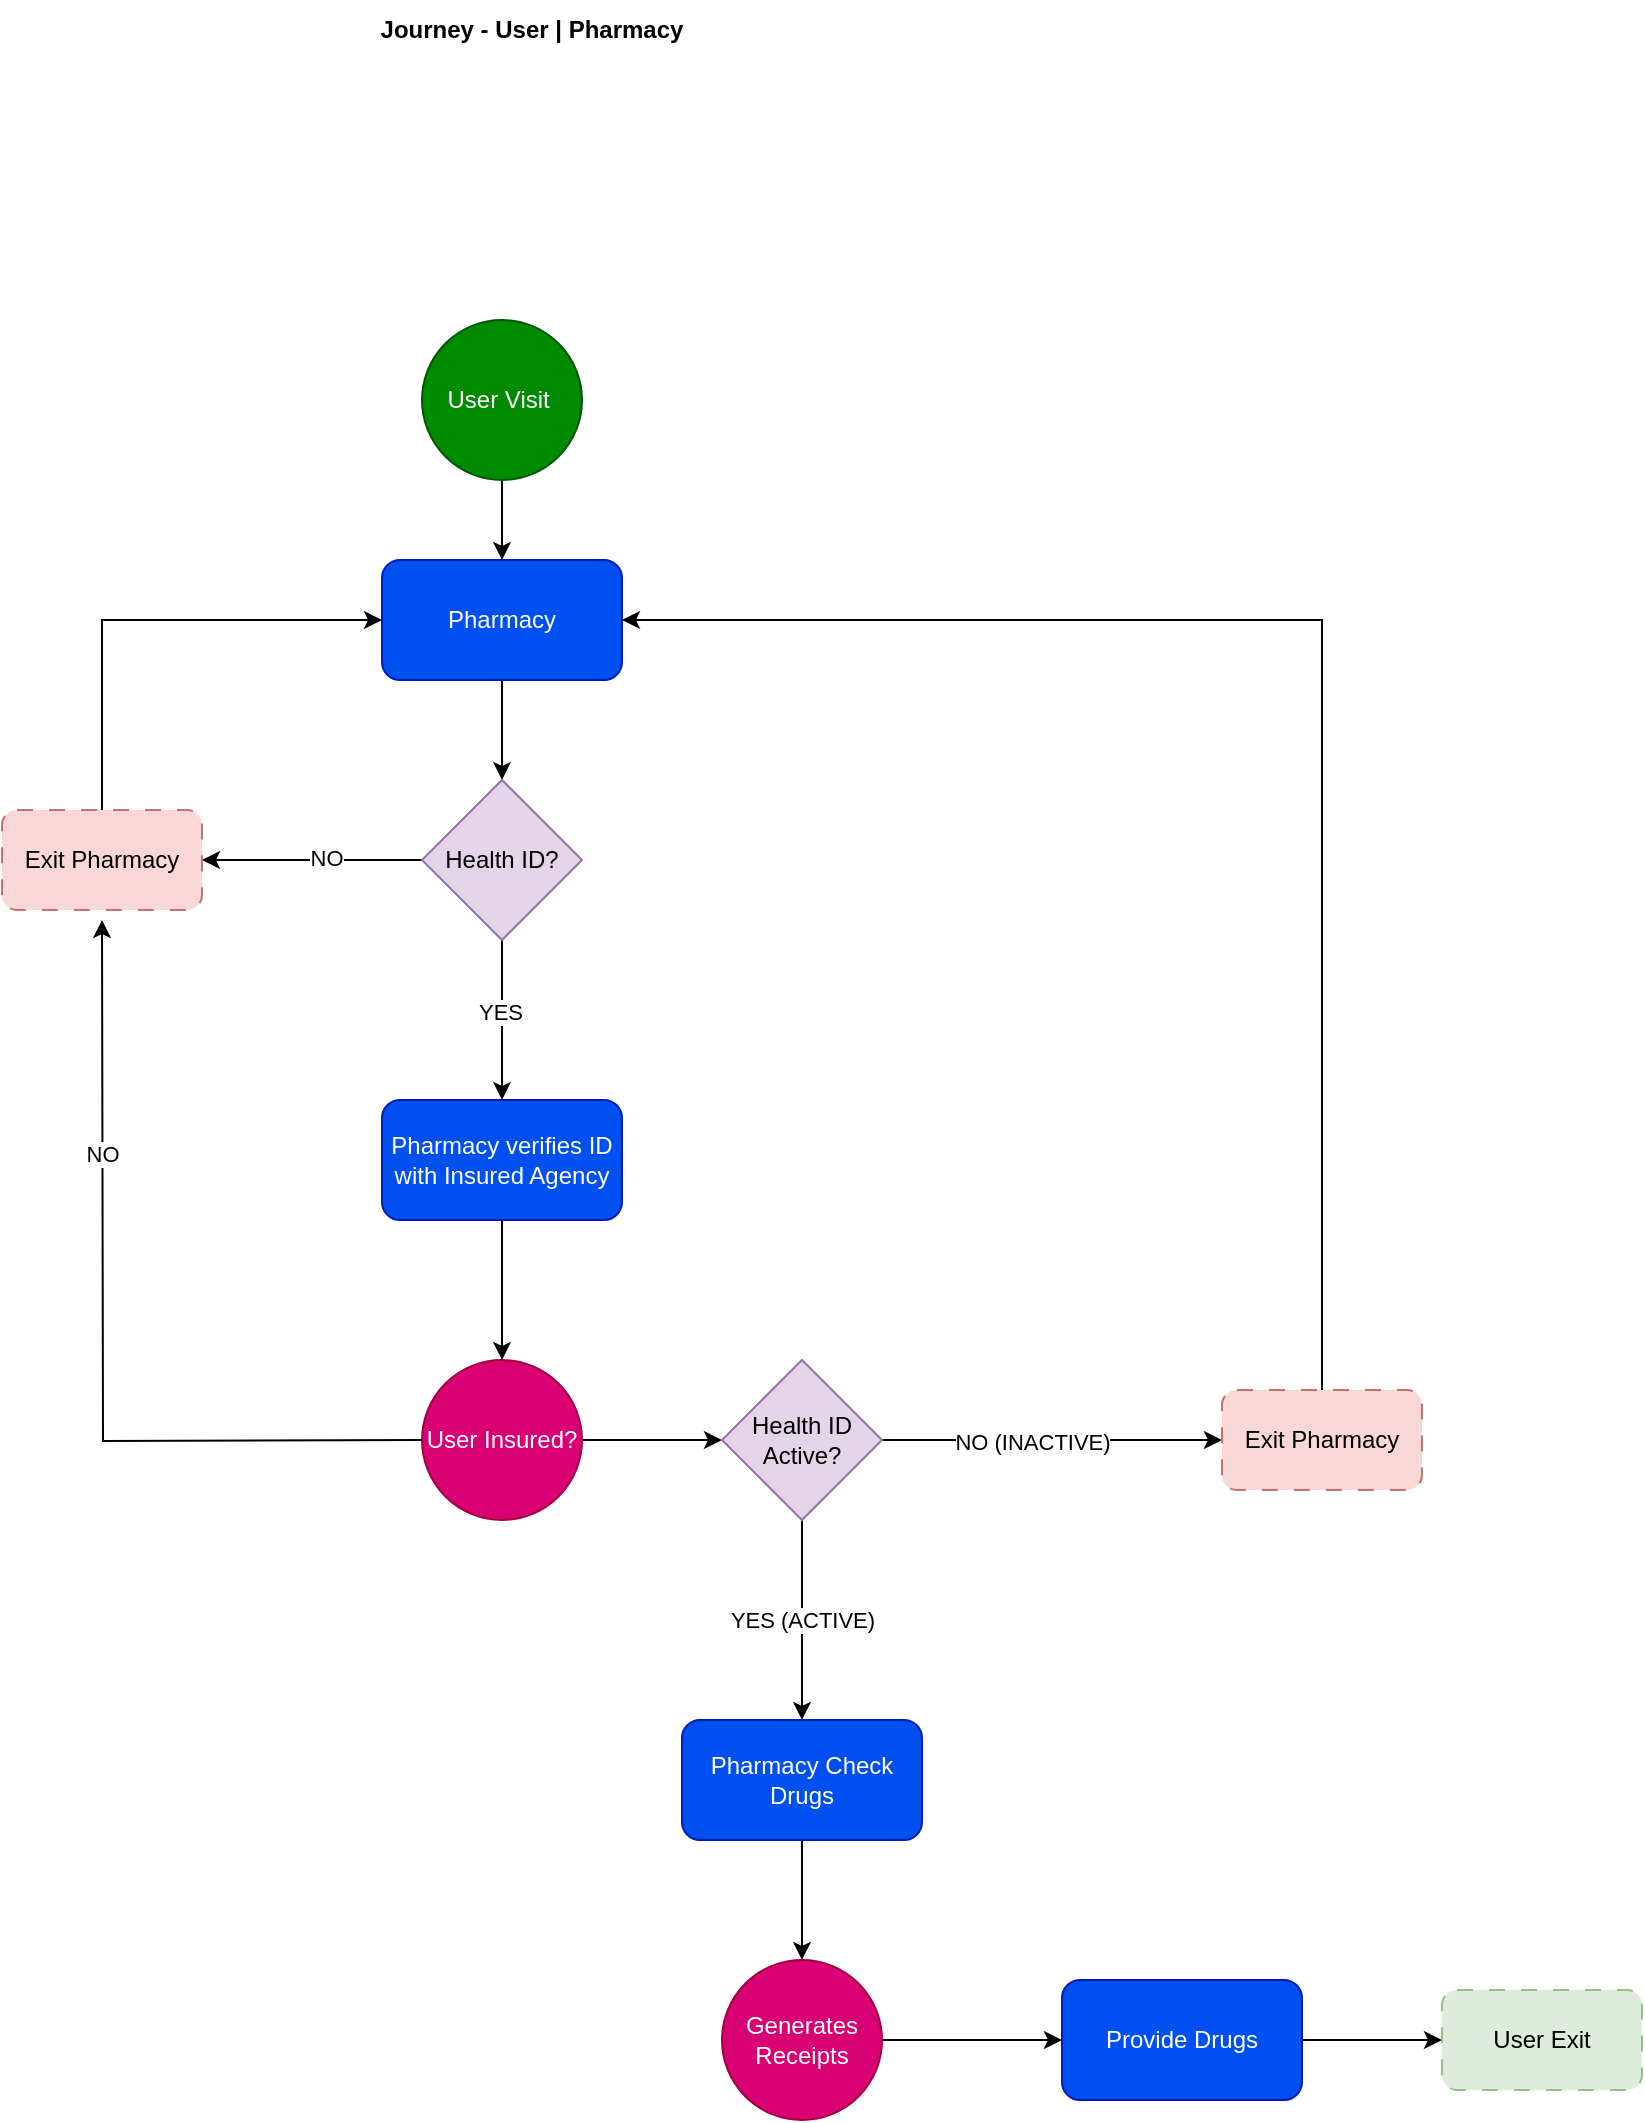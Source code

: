 <mxfile version="24.7.1" type="github">
  <diagram name="Page-1" id="c7558073-3199-34d8-9f00-42111426c3f3">
    <mxGraphModel dx="11235" dy="10726" grid="1" gridSize="10" guides="1" tooltips="1" connect="1" arrows="1" fold="1" page="0" pageScale="1" pageWidth="826" pageHeight="1169" background="none" math="0" shadow="0">
      <root>
        <mxCell id="0" />
        <mxCell id="1" parent="0" />
        <mxCell id="X9ass70m3cK7fkNfl3eS-96" value="&lt;b&gt;Journey - User | Pharmacy&lt;/b&gt;" style="text;html=1;align=center;verticalAlign=middle;whiteSpace=wrap;rounded=0;" vertex="1" parent="1">
          <mxGeometry x="-9510" y="-9760" width="190" height="30" as="geometry" />
        </mxCell>
        <mxCell id="X9ass70m3cK7fkNfl3eS-105" style="edgeStyle=orthogonalEdgeStyle;rounded=0;orthogonalLoop=1;jettySize=auto;html=1;entryX=0.5;entryY=0;entryDx=0;entryDy=0;" edge="1" parent="1" source="X9ass70m3cK7fkNfl3eS-97" target="X9ass70m3cK7fkNfl3eS-99">
          <mxGeometry relative="1" as="geometry" />
        </mxCell>
        <mxCell id="X9ass70m3cK7fkNfl3eS-97" value="User Visit&amp;nbsp;" style="ellipse;whiteSpace=wrap;html=1;aspect=fixed;fillColor=#008a00;strokeColor=#005700;fontColor=#ffffff;" vertex="1" parent="1">
          <mxGeometry x="-9470" y="-9600" width="80" height="80" as="geometry" />
        </mxCell>
        <mxCell id="X9ass70m3cK7fkNfl3eS-130" style="edgeStyle=orthogonalEdgeStyle;rounded=0;orthogonalLoop=1;jettySize=auto;html=1;entryX=0;entryY=0.5;entryDx=0;entryDy=0;" edge="1" parent="1" source="X9ass70m3cK7fkNfl3eS-98" target="X9ass70m3cK7fkNfl3eS-129">
          <mxGeometry relative="1" as="geometry" />
        </mxCell>
        <mxCell id="X9ass70m3cK7fkNfl3eS-98" value="User Insured?" style="ellipse;whiteSpace=wrap;html=1;aspect=fixed;fillColor=#d80073;strokeColor=#A50040;fontColor=#ffffff;" vertex="1" parent="1">
          <mxGeometry x="-9470" y="-9080" width="80" height="80" as="geometry" />
        </mxCell>
        <mxCell id="X9ass70m3cK7fkNfl3eS-107" style="edgeStyle=orthogonalEdgeStyle;rounded=0;orthogonalLoop=1;jettySize=auto;html=1;entryX=0.5;entryY=0;entryDx=0;entryDy=0;" edge="1" parent="1" source="X9ass70m3cK7fkNfl3eS-99" target="X9ass70m3cK7fkNfl3eS-106">
          <mxGeometry relative="1" as="geometry" />
        </mxCell>
        <mxCell id="X9ass70m3cK7fkNfl3eS-99" value="Pharmacy" style="rounded=1;whiteSpace=wrap;html=1;fillColor=#0050ef;fontColor=#ffffff;strokeColor=#001DBC;" vertex="1" parent="1">
          <mxGeometry x="-9490" y="-9480" width="120" height="60" as="geometry" />
        </mxCell>
        <mxCell id="X9ass70m3cK7fkNfl3eS-112" style="edgeStyle=orthogonalEdgeStyle;rounded=0;orthogonalLoop=1;jettySize=auto;html=1;entryX=1;entryY=0.5;entryDx=0;entryDy=0;" edge="1" parent="1" source="X9ass70m3cK7fkNfl3eS-106" target="X9ass70m3cK7fkNfl3eS-110">
          <mxGeometry relative="1" as="geometry" />
        </mxCell>
        <mxCell id="X9ass70m3cK7fkNfl3eS-113" value="NO" style="edgeLabel;html=1;align=center;verticalAlign=middle;resizable=0;points=[];" vertex="1" connectable="0" parent="X9ass70m3cK7fkNfl3eS-112">
          <mxGeometry x="-0.127" y="-1" relative="1" as="geometry">
            <mxPoint as="offset" />
          </mxGeometry>
        </mxCell>
        <mxCell id="X9ass70m3cK7fkNfl3eS-122" style="edgeStyle=orthogonalEdgeStyle;rounded=0;orthogonalLoop=1;jettySize=auto;html=1;exitX=0.5;exitY=1;exitDx=0;exitDy=0;entryX=0.5;entryY=0;entryDx=0;entryDy=0;" edge="1" parent="1" source="X9ass70m3cK7fkNfl3eS-106" target="X9ass70m3cK7fkNfl3eS-117">
          <mxGeometry relative="1" as="geometry" />
        </mxCell>
        <mxCell id="X9ass70m3cK7fkNfl3eS-123" value="YES" style="edgeLabel;html=1;align=center;verticalAlign=middle;resizable=0;points=[];" vertex="1" connectable="0" parent="X9ass70m3cK7fkNfl3eS-122">
          <mxGeometry x="-0.11" y="-1" relative="1" as="geometry">
            <mxPoint as="offset" />
          </mxGeometry>
        </mxCell>
        <mxCell id="X9ass70m3cK7fkNfl3eS-106" value="Health ID?" style="rhombus;whiteSpace=wrap;html=1;fillColor=#e1d5e7;strokeColor=#9673a6;" vertex="1" parent="1">
          <mxGeometry x="-9470" y="-9370" width="80" height="80" as="geometry" />
        </mxCell>
        <mxCell id="X9ass70m3cK7fkNfl3eS-114" style="edgeStyle=orthogonalEdgeStyle;rounded=0;orthogonalLoop=1;jettySize=auto;html=1;exitX=0.5;exitY=0;exitDx=0;exitDy=0;entryX=0;entryY=0.5;entryDx=0;entryDy=0;" edge="1" parent="1" source="X9ass70m3cK7fkNfl3eS-110" target="X9ass70m3cK7fkNfl3eS-99">
          <mxGeometry relative="1" as="geometry" />
        </mxCell>
        <mxCell id="X9ass70m3cK7fkNfl3eS-110" value="Exit Pharmacy" style="rounded=1;whiteSpace=wrap;html=1;fillColor=#f8cecc;strokeColor=#b85450;dashed=1;dashPattern=8 8;fillStyle=solid;opacity=80;" vertex="1" parent="1">
          <mxGeometry x="-9680" y="-9355" width="100" height="50" as="geometry" />
        </mxCell>
        <mxCell id="X9ass70m3cK7fkNfl3eS-128" style="edgeStyle=orthogonalEdgeStyle;rounded=0;orthogonalLoop=1;jettySize=auto;html=1;entryX=0.5;entryY=0;entryDx=0;entryDy=0;" edge="1" parent="1" source="X9ass70m3cK7fkNfl3eS-117">
          <mxGeometry relative="1" as="geometry">
            <mxPoint x="-9430" y="-9080" as="targetPoint" />
          </mxGeometry>
        </mxCell>
        <mxCell id="X9ass70m3cK7fkNfl3eS-117" value="Pharmacy verifies ID with Insured Agency" style="rounded=1;whiteSpace=wrap;html=1;fillColor=#0050ef;fontColor=#ffffff;strokeColor=#001DBC;" vertex="1" parent="1">
          <mxGeometry x="-9490" y="-9210" width="120" height="60" as="geometry" />
        </mxCell>
        <mxCell id="X9ass70m3cK7fkNfl3eS-126" style="edgeStyle=orthogonalEdgeStyle;rounded=0;orthogonalLoop=1;jettySize=auto;html=1;" edge="1" parent="1">
          <mxGeometry relative="1" as="geometry">
            <mxPoint x="-9630" y="-9300" as="targetPoint" />
            <mxPoint x="-9470" y="-9040" as="sourcePoint" />
          </mxGeometry>
        </mxCell>
        <mxCell id="X9ass70m3cK7fkNfl3eS-127" value="NO" style="edgeLabel;html=1;align=center;verticalAlign=middle;resizable=0;points=[];" vertex="1" connectable="0" parent="X9ass70m3cK7fkNfl3eS-126">
          <mxGeometry x="0.442" relative="1" as="geometry">
            <mxPoint as="offset" />
          </mxGeometry>
        </mxCell>
        <mxCell id="X9ass70m3cK7fkNfl3eS-133" style="edgeStyle=orthogonalEdgeStyle;rounded=0;orthogonalLoop=1;jettySize=auto;html=1;exitX=1;exitY=0.5;exitDx=0;exitDy=0;" edge="1" parent="1" source="X9ass70m3cK7fkNfl3eS-129" target="X9ass70m3cK7fkNfl3eS-132">
          <mxGeometry relative="1" as="geometry" />
        </mxCell>
        <mxCell id="X9ass70m3cK7fkNfl3eS-135" value="NO (INACTIVE)" style="edgeLabel;html=1;align=center;verticalAlign=middle;resizable=0;points=[];" vertex="1" connectable="0" parent="X9ass70m3cK7fkNfl3eS-133">
          <mxGeometry x="-0.461" y="-1" relative="1" as="geometry">
            <mxPoint x="29" as="offset" />
          </mxGeometry>
        </mxCell>
        <mxCell id="X9ass70m3cK7fkNfl3eS-137" value="YES (ACTIVE)" style="edgeStyle=orthogonalEdgeStyle;rounded=0;orthogonalLoop=1;jettySize=auto;html=1;entryX=0.5;entryY=0;entryDx=0;entryDy=0;" edge="1" parent="1" source="X9ass70m3cK7fkNfl3eS-129" target="X9ass70m3cK7fkNfl3eS-136">
          <mxGeometry relative="1" as="geometry" />
        </mxCell>
        <mxCell id="X9ass70m3cK7fkNfl3eS-129" value="Health ID Active?" style="rhombus;whiteSpace=wrap;html=1;fillColor=#e1d5e7;strokeColor=#9673a6;" vertex="1" parent="1">
          <mxGeometry x="-9320" y="-9080" width="80" height="80" as="geometry" />
        </mxCell>
        <mxCell id="X9ass70m3cK7fkNfl3eS-134" style="edgeStyle=orthogonalEdgeStyle;rounded=0;orthogonalLoop=1;jettySize=auto;html=1;entryX=1;entryY=0.5;entryDx=0;entryDy=0;" edge="1" parent="1" source="X9ass70m3cK7fkNfl3eS-132" target="X9ass70m3cK7fkNfl3eS-99">
          <mxGeometry relative="1" as="geometry">
            <Array as="points">
              <mxPoint x="-9020" y="-9450" />
            </Array>
          </mxGeometry>
        </mxCell>
        <mxCell id="X9ass70m3cK7fkNfl3eS-132" value="Exit Pharmacy" style="rounded=1;whiteSpace=wrap;html=1;fillColor=#f8cecc;strokeColor=#b85450;dashed=1;dashPattern=8 8;fillStyle=solid;opacity=80;" vertex="1" parent="1">
          <mxGeometry x="-9070" y="-9065" width="100" height="50" as="geometry" />
        </mxCell>
        <mxCell id="X9ass70m3cK7fkNfl3eS-141" style="edgeStyle=orthogonalEdgeStyle;rounded=0;orthogonalLoop=1;jettySize=auto;html=1;entryX=0.5;entryY=0;entryDx=0;entryDy=0;" edge="1" parent="1" source="X9ass70m3cK7fkNfl3eS-136" target="X9ass70m3cK7fkNfl3eS-138">
          <mxGeometry relative="1" as="geometry" />
        </mxCell>
        <mxCell id="X9ass70m3cK7fkNfl3eS-136" value="Pharmacy Check Drugs" style="rounded=1;whiteSpace=wrap;html=1;fillColor=#0050ef;fontColor=#ffffff;strokeColor=#001DBC;" vertex="1" parent="1">
          <mxGeometry x="-9340" y="-8900" width="120" height="60" as="geometry" />
        </mxCell>
        <mxCell id="X9ass70m3cK7fkNfl3eS-142" style="edgeStyle=orthogonalEdgeStyle;rounded=0;orthogonalLoop=1;jettySize=auto;html=1;exitX=1;exitY=0.5;exitDx=0;exitDy=0;entryX=0;entryY=0.5;entryDx=0;entryDy=0;" edge="1" parent="1" source="X9ass70m3cK7fkNfl3eS-138" target="X9ass70m3cK7fkNfl3eS-139">
          <mxGeometry relative="1" as="geometry" />
        </mxCell>
        <mxCell id="X9ass70m3cK7fkNfl3eS-138" value="Generates Receipts" style="ellipse;whiteSpace=wrap;html=1;aspect=fixed;fillColor=#d80073;strokeColor=#A50040;fontColor=#ffffff;" vertex="1" parent="1">
          <mxGeometry x="-9320" y="-8780" width="80" height="80" as="geometry" />
        </mxCell>
        <mxCell id="X9ass70m3cK7fkNfl3eS-143" style="edgeStyle=orthogonalEdgeStyle;rounded=0;orthogonalLoop=1;jettySize=auto;html=1;exitX=1;exitY=0.5;exitDx=0;exitDy=0;entryX=0;entryY=0.5;entryDx=0;entryDy=0;" edge="1" parent="1" source="X9ass70m3cK7fkNfl3eS-139" target="X9ass70m3cK7fkNfl3eS-140">
          <mxGeometry relative="1" as="geometry" />
        </mxCell>
        <mxCell id="X9ass70m3cK7fkNfl3eS-139" value="Provide Drugs" style="rounded=1;whiteSpace=wrap;html=1;fillColor=#0050ef;fontColor=#ffffff;strokeColor=#001DBC;" vertex="1" parent="1">
          <mxGeometry x="-9150" y="-8770" width="120" height="60" as="geometry" />
        </mxCell>
        <mxCell id="X9ass70m3cK7fkNfl3eS-140" value="User Exit" style="rounded=1;whiteSpace=wrap;html=1;fillColor=#d5e8d4;strokeColor=#82b366;dashed=1;dashPattern=8 8;fillStyle=solid;opacity=80;" vertex="1" parent="1">
          <mxGeometry x="-8960" y="-8765" width="100" height="50" as="geometry" />
        </mxCell>
      </root>
    </mxGraphModel>
  </diagram>
</mxfile>
